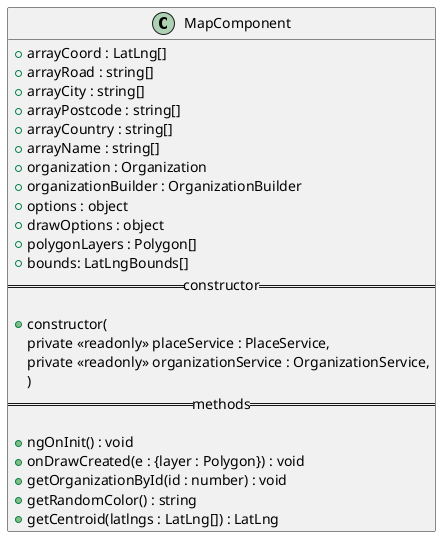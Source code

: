@startuml MapComponent diagram
class MapComponent {
  + arrayCoord : LatLng[]
  + arrayRoad : string[]
  + arrayCity : string[]
  + arrayPostcode : string[]
  + arrayCountry : string[]
  + arrayName : string[]
  + organization : Organization
  + organizationBuilder : OrganizationBuilder
  + options : object
  + drawOptions : object
  + polygonLayers : Polygon[]
  + bounds: LatLngBounds[]
  ==constructor==

  + constructor(
    private <<readonly>> placeService : PlaceService,
    private <<readonly>> organizationService : OrganizationService,
  )
  ==methods==

  + ngOnInit() : void
  + onDrawCreated(e : {layer : Polygon}) : void
  + getOrganizationById(id : number) : void
  + getRandomColor() : string
  + getCentroid(latlngs : LatLng[]) : LatLng
}
@enduml
